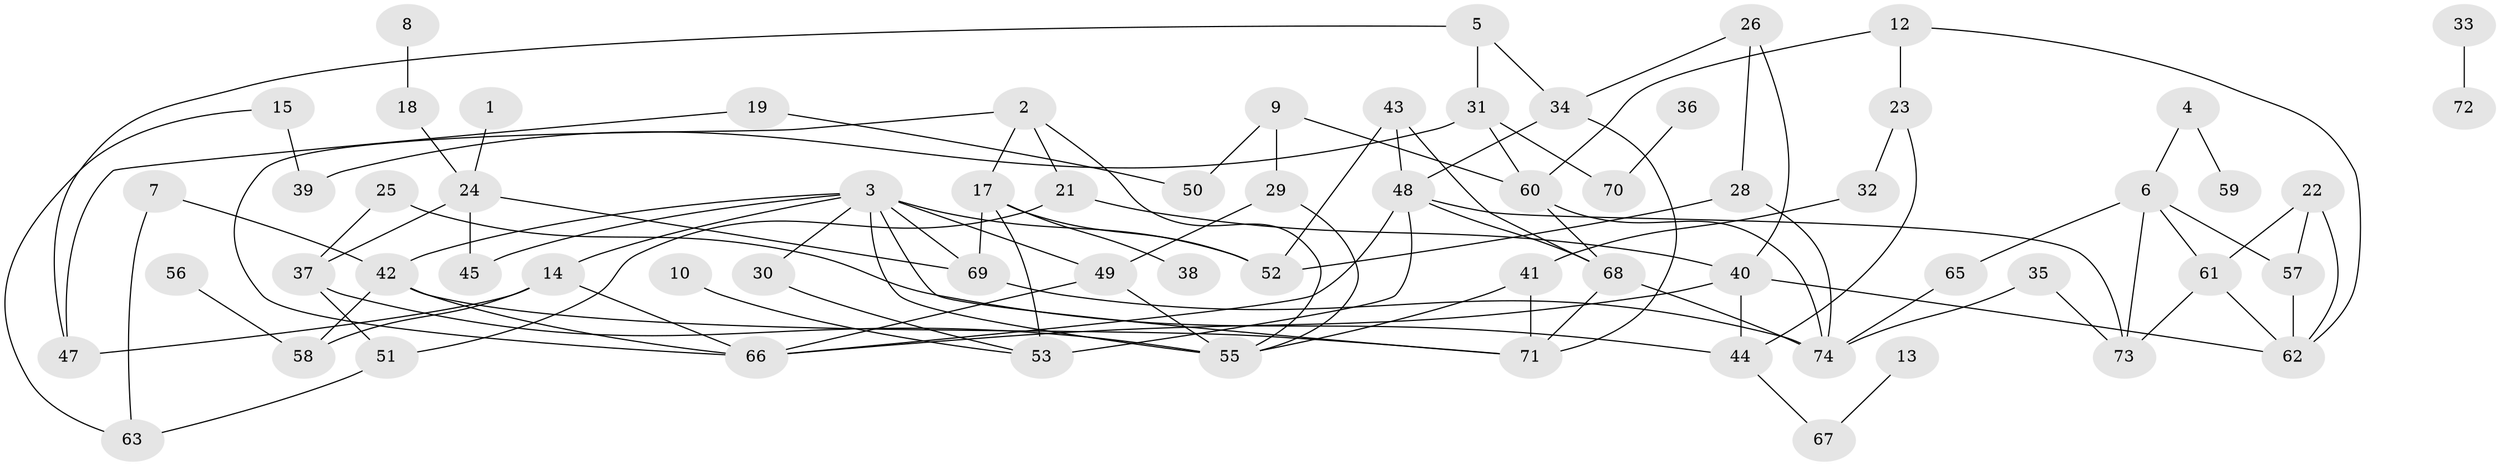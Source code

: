 // original degree distribution, {4: 0.1619047619047619, 1: 0.1619047619047619, 2: 0.2571428571428571, 9: 0.009523809523809525, 3: 0.24761904761904763, 5: 0.06666666666666667, 6: 0.01904761904761905, 0: 0.06666666666666667, 7: 0.009523809523809525}
// Generated by graph-tools (version 1.1) at 2025/35/03/04/25 23:35:51]
// undirected, 67 vertices, 107 edges
graph export_dot {
  node [color=gray90,style=filled];
  1;
  2;
  3;
  4;
  5;
  6;
  7;
  8;
  9;
  10;
  12;
  13;
  14;
  15;
  17;
  18;
  19;
  21;
  22;
  23;
  24;
  25;
  26;
  28;
  29;
  30;
  31;
  32;
  33;
  34;
  35;
  36;
  37;
  38;
  39;
  40;
  41;
  42;
  43;
  44;
  45;
  47;
  48;
  49;
  50;
  51;
  52;
  53;
  55;
  56;
  57;
  58;
  59;
  60;
  61;
  62;
  63;
  65;
  66;
  67;
  68;
  69;
  70;
  71;
  72;
  73;
  74;
  1 -- 24 [weight=1.0];
  2 -- 17 [weight=1.0];
  2 -- 21 [weight=1.0];
  2 -- 55 [weight=1.0];
  2 -- 66 [weight=1.0];
  3 -- 14 [weight=1.0];
  3 -- 30 [weight=1.0];
  3 -- 42 [weight=1.0];
  3 -- 45 [weight=1.0];
  3 -- 49 [weight=1.0];
  3 -- 52 [weight=1.0];
  3 -- 55 [weight=1.0];
  3 -- 69 [weight=1.0];
  3 -- 71 [weight=1.0];
  4 -- 6 [weight=1.0];
  4 -- 59 [weight=1.0];
  5 -- 31 [weight=1.0];
  5 -- 34 [weight=1.0];
  5 -- 47 [weight=1.0];
  6 -- 57 [weight=1.0];
  6 -- 61 [weight=1.0];
  6 -- 65 [weight=1.0];
  6 -- 73 [weight=1.0];
  7 -- 42 [weight=1.0];
  7 -- 63 [weight=1.0];
  8 -- 18 [weight=1.0];
  9 -- 29 [weight=1.0];
  9 -- 50 [weight=1.0];
  9 -- 60 [weight=1.0];
  10 -- 53 [weight=1.0];
  12 -- 23 [weight=1.0];
  12 -- 60 [weight=1.0];
  12 -- 62 [weight=1.0];
  13 -- 67 [weight=1.0];
  14 -- 47 [weight=1.0];
  14 -- 58 [weight=1.0];
  14 -- 66 [weight=1.0];
  15 -- 39 [weight=1.0];
  15 -- 63 [weight=1.0];
  17 -- 38 [weight=1.0];
  17 -- 52 [weight=1.0];
  17 -- 53 [weight=2.0];
  17 -- 69 [weight=1.0];
  18 -- 24 [weight=1.0];
  19 -- 47 [weight=1.0];
  19 -- 50 [weight=1.0];
  21 -- 40 [weight=1.0];
  21 -- 51 [weight=1.0];
  22 -- 57 [weight=1.0];
  22 -- 61 [weight=1.0];
  22 -- 62 [weight=1.0];
  23 -- 32 [weight=1.0];
  23 -- 44 [weight=1.0];
  24 -- 37 [weight=1.0];
  24 -- 45 [weight=2.0];
  24 -- 69 [weight=1.0];
  25 -- 37 [weight=1.0];
  25 -- 44 [weight=1.0];
  26 -- 28 [weight=1.0];
  26 -- 34 [weight=1.0];
  26 -- 40 [weight=1.0];
  28 -- 52 [weight=1.0];
  28 -- 74 [weight=1.0];
  29 -- 49 [weight=1.0];
  29 -- 55 [weight=1.0];
  30 -- 53 [weight=1.0];
  31 -- 39 [weight=1.0];
  31 -- 60 [weight=1.0];
  31 -- 70 [weight=1.0];
  32 -- 41 [weight=1.0];
  33 -- 72 [weight=1.0];
  34 -- 48 [weight=1.0];
  34 -- 71 [weight=1.0];
  35 -- 73 [weight=1.0];
  35 -- 74 [weight=1.0];
  36 -- 70 [weight=1.0];
  37 -- 51 [weight=1.0];
  37 -- 55 [weight=1.0];
  40 -- 44 [weight=1.0];
  40 -- 62 [weight=1.0];
  40 -- 66 [weight=1.0];
  41 -- 55 [weight=1.0];
  41 -- 71 [weight=1.0];
  42 -- 58 [weight=1.0];
  42 -- 66 [weight=1.0];
  42 -- 71 [weight=1.0];
  43 -- 48 [weight=1.0];
  43 -- 52 [weight=1.0];
  43 -- 68 [weight=1.0];
  44 -- 67 [weight=1.0];
  48 -- 53 [weight=1.0];
  48 -- 66 [weight=1.0];
  48 -- 68 [weight=1.0];
  48 -- 73 [weight=1.0];
  49 -- 55 [weight=1.0];
  49 -- 66 [weight=1.0];
  51 -- 63 [weight=1.0];
  56 -- 58 [weight=1.0];
  57 -- 62 [weight=1.0];
  60 -- 68 [weight=1.0];
  60 -- 74 [weight=1.0];
  61 -- 62 [weight=1.0];
  61 -- 73 [weight=1.0];
  65 -- 74 [weight=1.0];
  68 -- 71 [weight=1.0];
  68 -- 74 [weight=1.0];
  69 -- 74 [weight=1.0];
}
